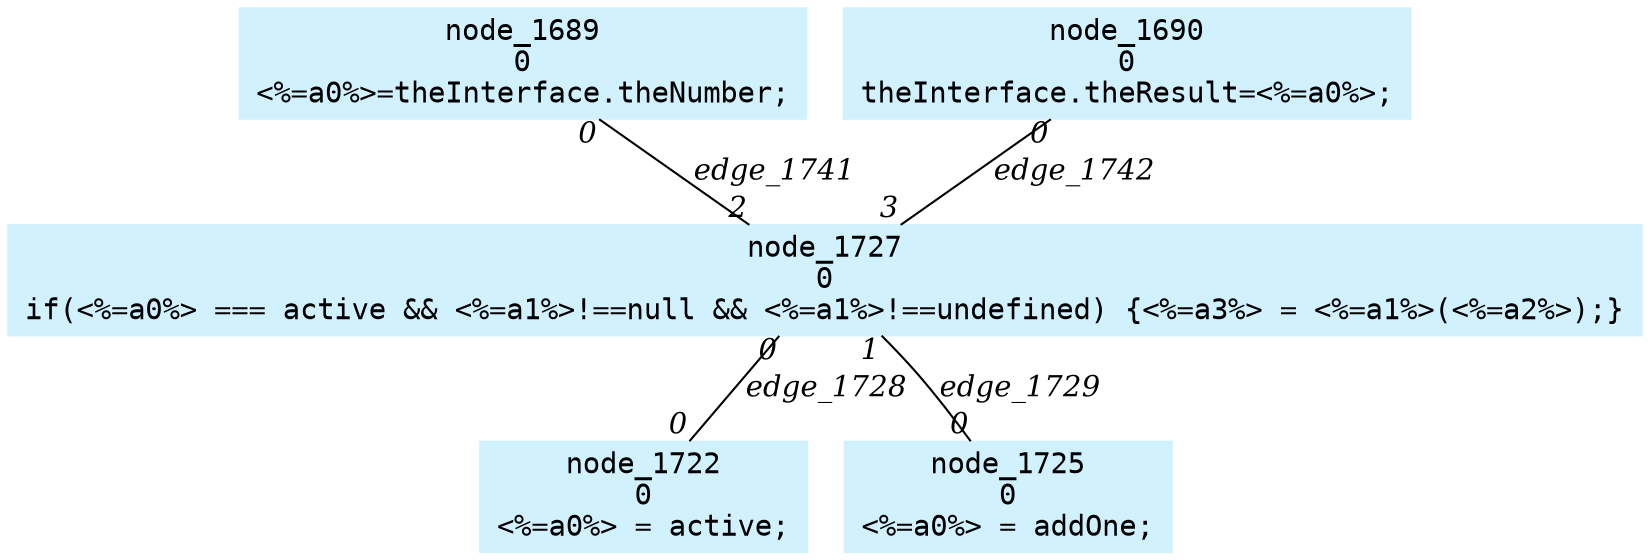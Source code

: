 digraph g{node_1689 [shape=box, style=filled, color="#d1f1ff", fontname="Courier", label="node_1689
0
<%=a0%>=theInterface.theNumber;
" ]
node_1690 [shape=box, style=filled, color="#d1f1ff", fontname="Courier", label="node_1690
0
theInterface.theResult=<%=a0%>;
" ]
node_1722 [shape=box, style=filled, color="#d1f1ff", fontname="Courier", label="node_1722
0
<%=a0%> = active;
" ]
node_1725 [shape=box, style=filled, color="#d1f1ff", fontname="Courier", label="node_1725
0
<%=a0%> = addOne;
" ]
node_1727 [shape=box, style=filled, color="#d1f1ff", fontname="Courier", label="node_1727
0
if(<%=a0%> === active && <%=a1%>!==null && <%=a1%>!==undefined) {<%=a3%> = <%=a1%>(<%=a2%>);}
" ]
node_1727 -> node_1722 [dir=none, arrowHead=none, fontname="Times-Italic", label="edge_1728",  headlabel="0", taillabel="0" ]
node_1727 -> node_1725 [dir=none, arrowHead=none, fontname="Times-Italic", label="edge_1729",  headlabel="0", taillabel="1" ]
node_1689 -> node_1727 [dir=none, arrowHead=none, fontname="Times-Italic", label="edge_1741",  headlabel="2", taillabel="0" ]
node_1690 -> node_1727 [dir=none, arrowHead=none, fontname="Times-Italic", label="edge_1742",  headlabel="3", taillabel="0" ]
}